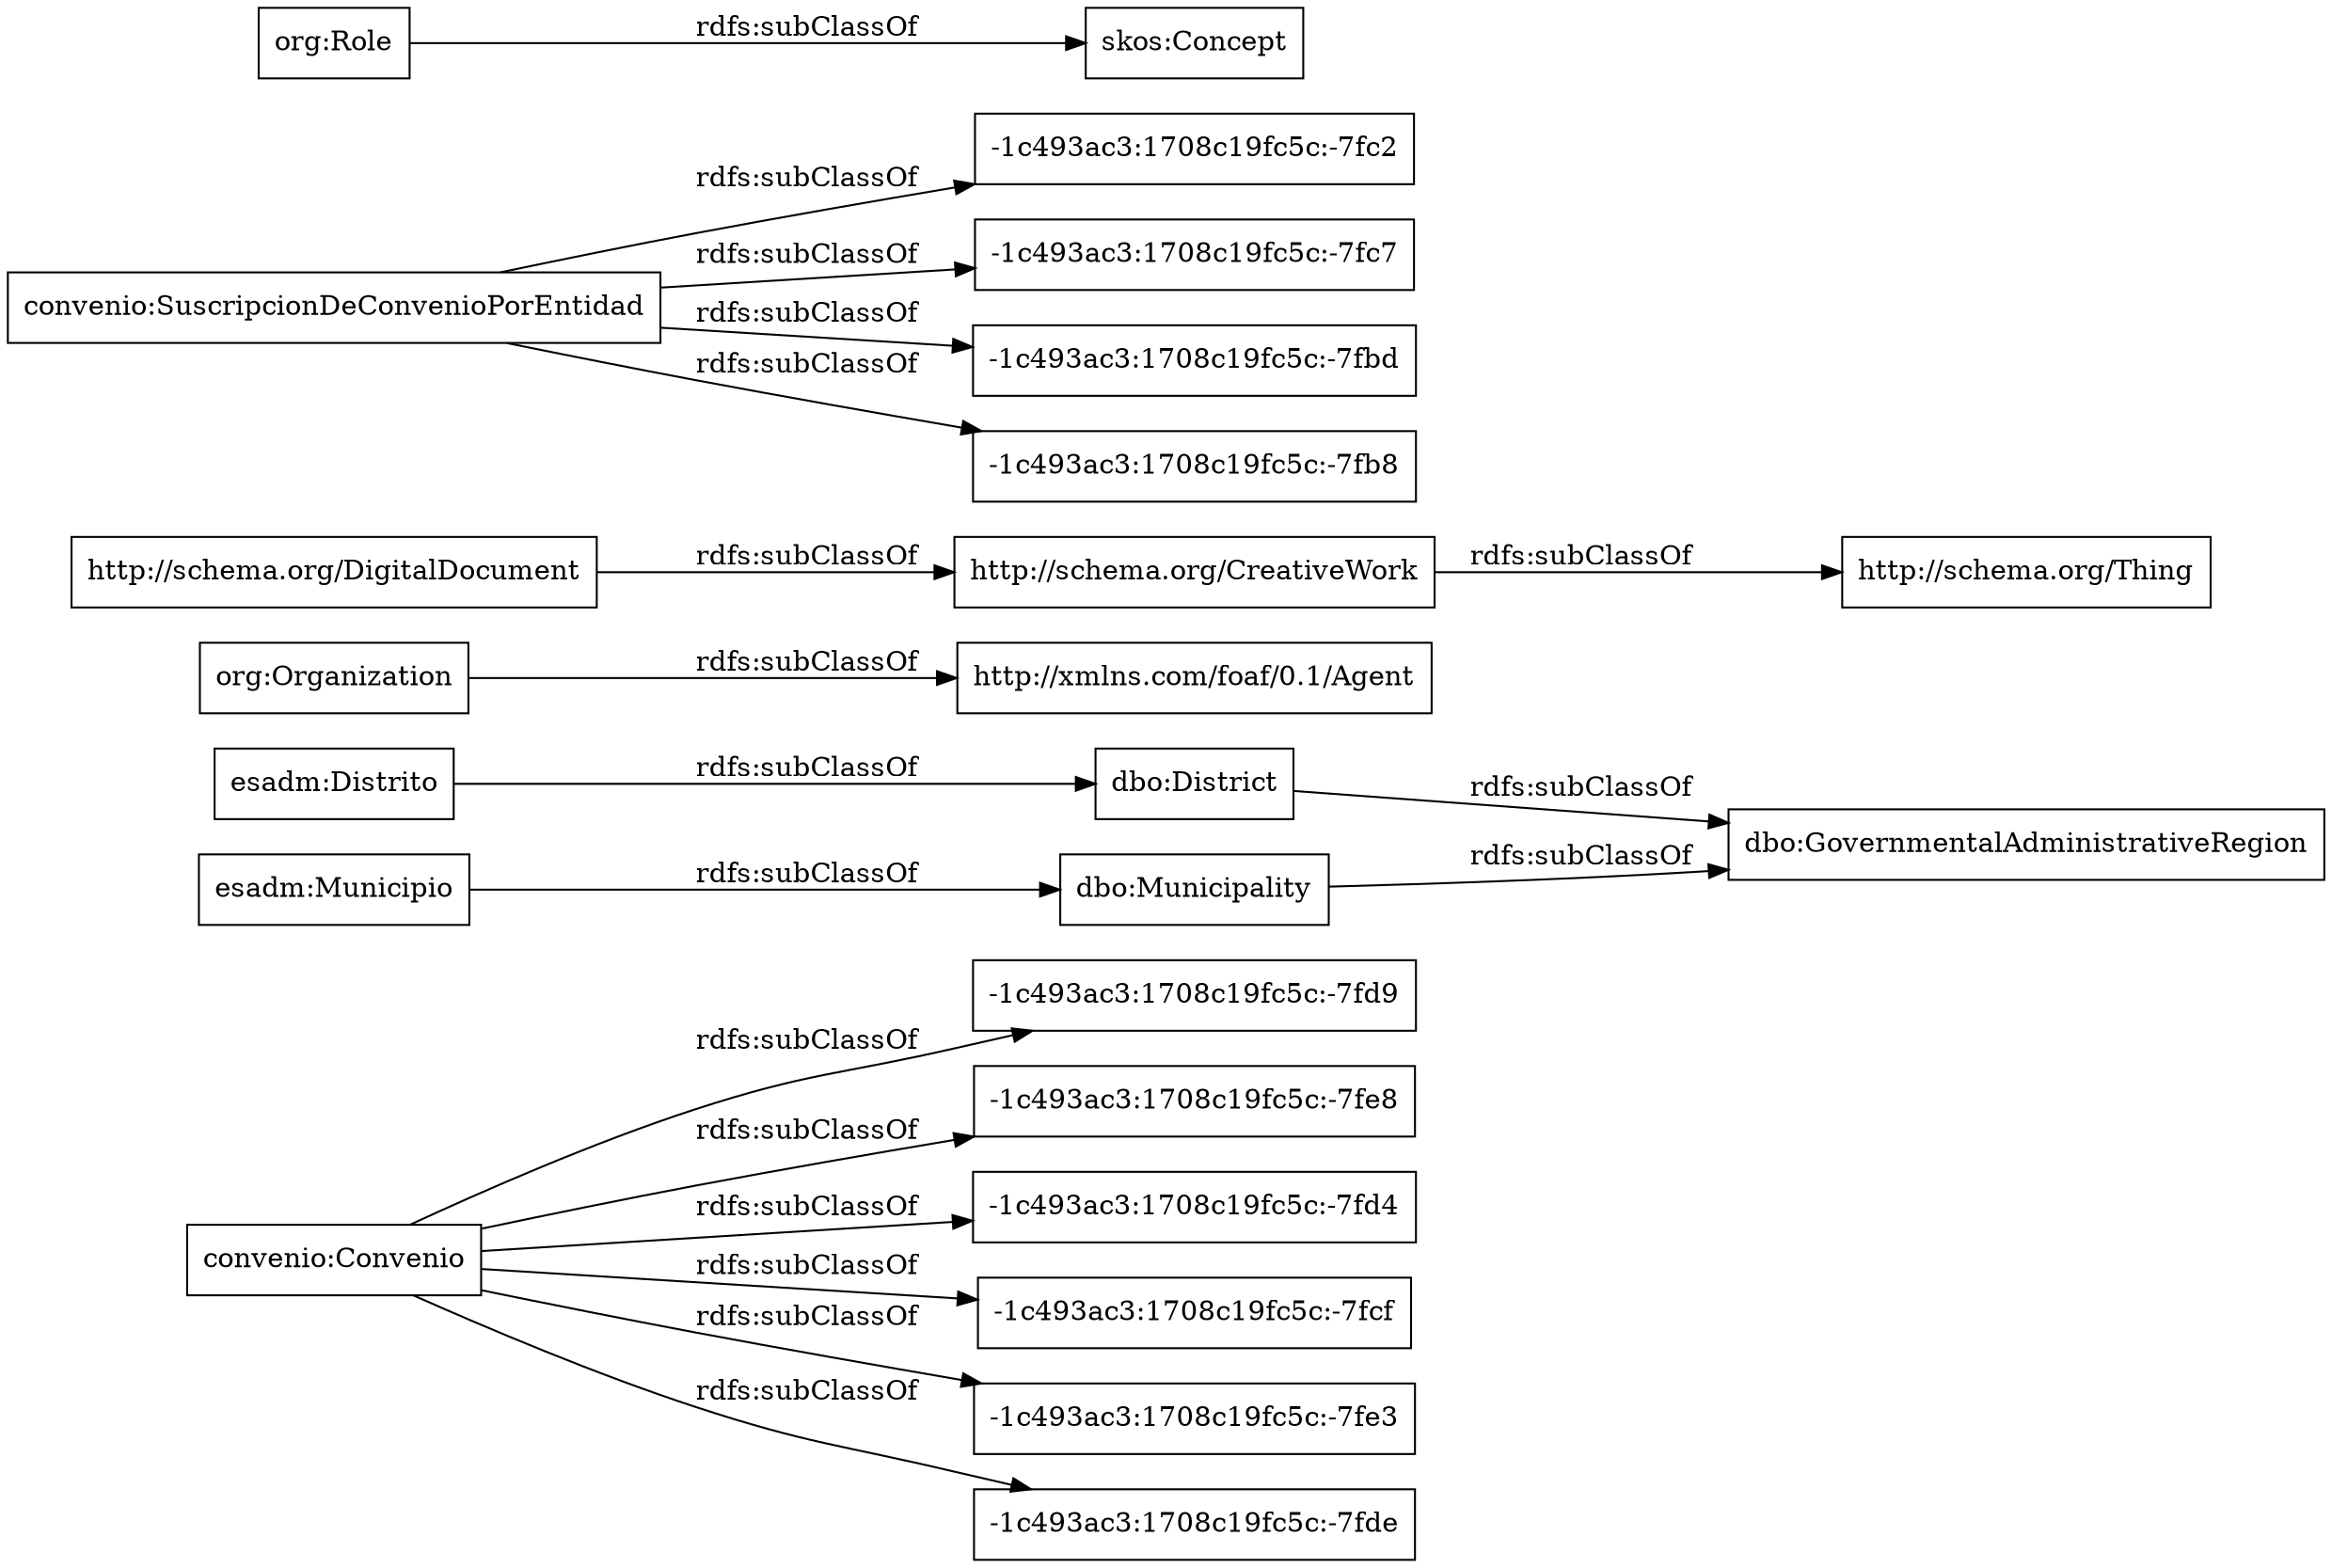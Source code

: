 digraph ar2dtool_diagram { 
rankdir=LR;
size="1000"
node [shape = rectangle, color="black"]; "convenio:Convenio" "-1c493ac3:1708c19fc5c:-7fd9" "dbo:GovernmentalAdministrativeRegion" "http://xmlns.com/foaf/0.1/Agent" "-1c493ac3:1708c19fc5c:-7fe8" "http://schema.org/CreativeWork" "-1c493ac3:1708c19fc5c:-7fc2" "-1c493ac3:1708c19fc5c:-7fd4" "dbo:District" "-1c493ac3:1708c19fc5c:-7fcf" "-1c493ac3:1708c19fc5c:-7fc7" "-1c493ac3:1708c19fc5c:-7fe3" "-1c493ac3:1708c19fc5c:-7fbd" "convenio:SuscripcionDeConvenioPorEntidad" "-1c493ac3:1708c19fc5c:-7fb8" "http://schema.org/DigitalDocument" "http://schema.org/Thing" "esadm:Distrito" "dbo:Municipality" "skos:Concept" "esadm:Municipio" "-1c493ac3:1708c19fc5c:-7fde" "org:Role" "org:Organization" ; /*classes style*/
	"convenio:Convenio" -> "-1c493ac3:1708c19fc5c:-7fe3" [ label = "rdfs:subClassOf" ];
	"convenio:Convenio" -> "-1c493ac3:1708c19fc5c:-7fe8" [ label = "rdfs:subClassOf" ];
	"convenio:Convenio" -> "-1c493ac3:1708c19fc5c:-7fd9" [ label = "rdfs:subClassOf" ];
	"convenio:Convenio" -> "-1c493ac3:1708c19fc5c:-7fd4" [ label = "rdfs:subClassOf" ];
	"convenio:Convenio" -> "-1c493ac3:1708c19fc5c:-7fcf" [ label = "rdfs:subClassOf" ];
	"convenio:Convenio" -> "-1c493ac3:1708c19fc5c:-7fde" [ label = "rdfs:subClassOf" ];
	"org:Organization" -> "http://xmlns.com/foaf/0.1/Agent" [ label = "rdfs:subClassOf" ];
	"http://schema.org/CreativeWork" -> "http://schema.org/Thing" [ label = "rdfs:subClassOf" ];
	"org:Role" -> "skos:Concept" [ label = "rdfs:subClassOf" ];
	"convenio:SuscripcionDeConvenioPorEntidad" -> "-1c493ac3:1708c19fc5c:-7fbd" [ label = "rdfs:subClassOf" ];
	"convenio:SuscripcionDeConvenioPorEntidad" -> "-1c493ac3:1708c19fc5c:-7fc7" [ label = "rdfs:subClassOf" ];
	"convenio:SuscripcionDeConvenioPorEntidad" -> "-1c493ac3:1708c19fc5c:-7fc2" [ label = "rdfs:subClassOf" ];
	"convenio:SuscripcionDeConvenioPorEntidad" -> "-1c493ac3:1708c19fc5c:-7fb8" [ label = "rdfs:subClassOf" ];
	"esadm:Distrito" -> "dbo:District" [ label = "rdfs:subClassOf" ];
	"dbo:Municipality" -> "dbo:GovernmentalAdministrativeRegion" [ label = "rdfs:subClassOf" ];
	"dbo:District" -> "dbo:GovernmentalAdministrativeRegion" [ label = "rdfs:subClassOf" ];
	"http://schema.org/DigitalDocument" -> "http://schema.org/CreativeWork" [ label = "rdfs:subClassOf" ];
	"esadm:Municipio" -> "dbo:Municipality" [ label = "rdfs:subClassOf" ];

}
